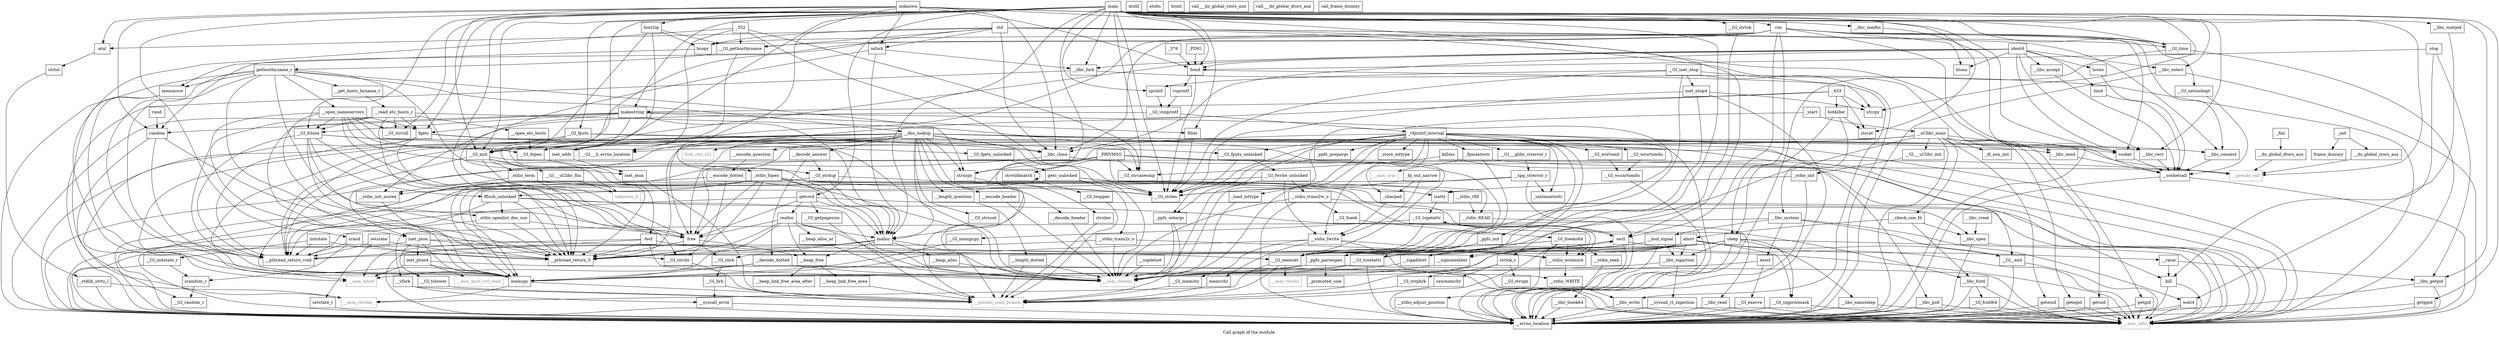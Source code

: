 digraph "Call graph of the module." {
  label="Call graph of the module.";
  node [shape=record];

  Node__ppfs_setargs [label="{_ppfs_setargs}"];
  Node___xpg_strerror_r [label="{__xpg_strerror_r}"];
  Node_bind [label="{bind}"];
  Node__promoted_size [label="{_promoted_size}"];
  Node_getppid [label="{getppid}"];
  Node_kill [label="{kill}"];
  Node_vsprintf [label="{vsprintf}"];
  Node_sprintf [label="{sprintf}"];
  Node___GI_vsnprintf [label="{__GI_vsnprintf}"];
  Node__stdio_fopen [label="{_stdio_fopen}"];
  Node___libc_select [label="{__libc_select}"];
  Node___GI_fwrite_unlocked [label="{__GI_fwrite_unlocked}"];
  Node__stdio_init [label="{_stdio_init}"];
  Node___stdio_init_mutex [label="{__stdio_init_mutex}"];
  Node_memcpy [label="{memcpy}"];
  Node__stdio_term [label="{_stdio_term}"];
  Node___stdio_wcommit [label="{__stdio_wcommit}"];
  Node___GI_memset [label="{__GI_memset}"];
  Node__charpad [label="{_charpad}"];
  Node_strcat [label="{strcat}"];
  Node_bcopy [label="{bcopy}"];
  Node__ppfs_parsespec [label="{_ppfs_parsespec}"];
  Node___GI_strcasecmp [label="{__GI_strcasecmp}"];
  Node_feof [label="{feof}"];
  Node___GI_strtok [label="{__GI_strtok}"];
  Node_fgets [label="{fgets}"];
  Node_isatty [label="{isatty}"];
  Node___GI_time [label="{__GI_time}"];
  Node___libc_waitpid [label="{__libc_waitpid}"];
  Node___GI_fputs [label="{__GI_fputs}"];
  Node___libc_write [label="{__libc_write}"];
  Node___GI_strcoll [label="{__GI_strcoll}"];
  Node__fp_out_narrow [label="{_fp_out_narrow}"];
  Node_strcpy [label="{strcpy}"];
  Node__vfprintf_internal [label="{_vfprintf_internal}"];
  Node___GI_strlen [label="{__GI_strlen}"];
  Node___GI_tcgetattr [label="{__GI_tcgetattr}"];
  Node__stdio_openlist_dec_use [label="{_stdio_openlist_dec_use}"];
  Node___GI_tcsetattr [label="{__GI_tcsetattr}"];
  Node_ntohl [label="{ntohl}"];
  Node_fflush_unlocked [label="{fflush_unlocked}"];
  Node___libc_connect [label="{__libc_connect}"];
  Node___GI_gethostbyname [label="{__GI_gethostbyname}"];
  Node___GI_toupper [label="{__GI_toupper}"];
  Node_gethostbyname_r [label="{gethostbyname_r}"];
  Node_strncpy [label="{strncpy}"];
  Node__ppfs_init [label="{_ppfs_init}"];
  Node_strnlen [label="{strnlen}"];
  Node_ntohs [label="{ntohs}"];
  Node_htonl [label="{htonl}"];
  Node___GI_fgets_unlocked [label="{__GI_fgets_unlocked}"];
  Node_htons [label="{htons}"];
  Node___GI_fputs_unlocked [label="{__GI_fputs_unlocked}"];
  Node___errno_location [label="{__errno_location}"];
  Node___GI_fclose [label="{__GI_fclose}"];
  Node___GI_fopen [label="{__GI_fopen}"];
  Node__ppfs_prepargs [label="{_ppfs_prepargs}"];
  Node___GI___glibc_strerror_r [label="{__GI___glibc_strerror_r}"];
  Node___vfork [label="{__vfork}"];
  Node_listen [label="{listen}"];
  Node___libc_recv [label="{__libc_recv}"];
  Node___libc_send [label="{__libc_send}"];
  Node___libc_sendto [label="{__libc_sendto}"];
  Node___GI_setsockopt [label="{__GI_setsockopt}"];
  Node_socket [label="{socket}"];
  Node_malloc [label="{malloc}"];
  Node___libc_accept [label="{__libc_accept}"];
  Node___stdio_trans2r_o [label="{__stdio_trans2r_o}"];
  Node___stdio_seek [label="{__stdio_seek}"];
  Node_rawmemchr [label="{rawmemchr}"];
  Node___GI_strncat [label="{__GI_strncat}"];
  Node___GI_strspn [label="{__GI_strspn}"];
  Node___GI_strdup [label="{__GI_strdup}"];
  Node_inet_pton4 [label="{inet_pton4}"];
  Node_inet_pton [label="{inet_pton}"];
  Node_inet_ntop4 [label="{inet_ntop4}"];
  Node___GI_inet_ntop [label="{__GI_inet_ntop}"];
  Node___encode_header [label="{__encode_header}"];
  Node___decode_header [label="{__decode_header}"];
  Node___encode_question [label="{__encode_question}"];
  Node___length_question [label="{__length_question}"];
  Node___decode_answer [label="{__decode_answer}"];
  Node___open_etc_hosts [label="{__open_etc_hosts}"];
  Node___read_etc_hosts_r [label="{__read_etc_hosts_r}"];
  Node___raise [label="{__raise}"];
  Node___libc_lseek64 [label="{__libc_lseek64}"];
  Node___libc_read [label="{__libc_read}"];
  Node___GI_tolower [label="{__GI_tolower}"];
  Node___GI_strchr [label="{__GI_strchr}"];
  Node___encode_dotted [label="{__encode_dotted}"];
  Node___decode_dotted [label="{__decode_dotted}"];
  Node___length_dotted [label="{__length_dotted}"];
  Node___do_global_ctors_aux [label="{__do_global_ctors_aux}"];
  Node_call___do_global_ctors_aux [label="{call___do_global_ctors_aux}"];
  Node__fini [label="{_fini}"];
  Node___asm_rlwinm [color="gray50", fontcolor="gray50", label="{__asm_rlwinm}"];
  Node___asm_rlwimi [color="gray50", fontcolor="gray50", label="{__asm_rlwimi}"];
  Node___asm_rlwinm_ [color="gray50", fontcolor="gray50", label="{__asm_rlwinm_}"];
  Node_llvm_ctlz_i32 [color="gray50", fontcolor="gray50", label="{llvm_ctlz_i32}"];
  Node___asm_mfcr [color="gray50", fontcolor="gray50", label="{__asm_mfcr}"];
  Node___asm_cror [color="gray50", fontcolor="gray50", label="{__asm_cror}"];
  Node___asm_mtcrf [color="gray50", fontcolor="gray50", label="{__asm_mtcrf}"];
  Node___asm_mcrf_cr0_read [color="gray50", fontcolor="gray50", label="{__asm_mcrf_cr0_read}"];
  Node_unknown_0 [color="gray50", fontcolor="gray50", label="{unknown_0}"];
  Node_free [label="{free}"];
  Node_realloc [label="{realloc}"];
  Node___heap_alloc [label="{__heap_alloc}"];
  Node___heap_alloc_at [label="{__heap_alloc_at}"];
  Node___heap_link_free_area [label="{__heap_link_free_area}"];
  Node___heap_link_free_area_after [label="{__heap_link_free_area_after}"];
  Node___heap_free [label="{__heap_free}"];
  Node_rand [label="{rand}"];
  Node_random [label="{random}"];
  Node_setstate [label="{setstate}"];
  Node_initstate [label="{initstate}"];
  Node_srand [label="{srand}"];
  Node_setstate_r [label="{setstate_r}"];
  Node___GI_random_r [label="{__GI_random_r}"];
  Node_srandom_r [label="{srandom_r}"];
  Node___GI_initstate_r [label="{__GI_initstate_r}"];
  Node___libc_system [label="{__libc_system}"];
  Node_atol [label="{atol}"];
  Node_strtol [label="{strtol}"];
  Node__stdlib_strto_l [label="{_stdlib_strto_l}"];
  Node___GI_exit [label="{__GI_exit}"];
  Node_execl [label="{execl}"];
  Node_sleep [label="{sleep}"];
  Node___GI___uClibc_fini [label="{__GI___uClibc_fini}"];
  Node___pthread_return_0 [label="{__pthread_return_0}"];
  Node___pthread_return_void [label="{__pthread_return_void}"];
  Node___check_one_fd [label="{__check_one_fd}"];
  Node___GI___uClibc_init [label="{__GI___uClibc_init}"];
  Node___uClibc_main [label="{__uClibc_main}"];
  Node___socketcall [label="{__socketcall}"];
  Node___libc_fcntl [label="{__libc_fcntl}"];
  Node___GI_fcntl64 [label="{__GI_fcntl64}"];
  Node___GI__exit [label="{__GI__exit}"];
  Node___GI_execve [label="{__GI_execve}"];
  Node_getegid [label="{getegid}"];
  Node_geteuid [label="{geteuid}"];
  Node_getgid [label="{getgid}"];
  Node_getuid [label="{getuid}"];
  Node___libc_nanosleep [label="{__libc_nanosleep}"];
  Node___libc_open [label="{__libc_open}"];
  Node___libc_creat [label="{__libc_creat}"];
  Node___GI_sbrk [label="{__GI_sbrk}"];
  Node___GI_sigprocmask [label="{__GI_sigprocmask}"];
  Node_wait4 [label="{wait4}"];
  Node___GI___h_errno_location [label="{__GI___h_errno_location}"];
  Node___GI_wcrtomb [label="{__GI_wcrtomb}"];
  Node___GI_wcsrtombs [label="{__GI_wcsrtombs}"];
  Node___GI_wcsnrtombs [label="{__GI_wcsnrtombs}"];
  Node___stdio_WRITE [label="{__stdio_WRITE}"];
  Node___stdio_fwrite [label="{__stdio_fwrite}"];
  Node___stdio_trans2w_o [label="{__stdio_trans2w_o}"];
  Node__load_inttype [label="{_load_inttype}"];
  Node__store_inttype [label="{_store_inttype}"];
  Node__uintmaxtostr [label="{_uintmaxtostr}"];
  Node__fpmaxtostr [label="{_fpmaxtostr}"];
  Node_getc_unlocked [label="{getc_unlocked}"];
  Node_memmove [label="{memmove}"];
  Node___GI_memchr [label="{__GI_memchr}"];
  Node___GI_mempcpy [label="{__GI_mempcpy}"];
  Node_memrchr [label="{memrchr}"];
  Node_strtok_r [label="{strtok_r}"];
  Node___GI_strpbrk [label="{__GI_strpbrk}"];
  Node_inet_aton [label="{inet_aton}"];
  Node___dns_lookup [label="{__dns_lookup}"];
  Node___open_nameservers [label="{__open_nameservers}"];
  Node___get_hosts_byname_r [label="{__get_hosts_byname_r}"];
  Node___libc_sigaction [label="{__libc_sigaction}"];
  Node___bsd_signal [label="{__bsd_signal}"];
  Node___sigismember [label="{__sigismember}"];
  Node___sigaddset [label="{__sigaddset}"];
  Node___sigdelset [label="{__sigdelset}"];
  Node_abort [label="{abort}"];
  Node__dl_aux_init [label="{_dl_aux_init}"];
  Node___syscall_error [label="{__syscall_error}"];
  Node___GI_brk [label="{__GI_brk}"];
  Node___syscall_rt_sigaction [label="{__syscall_rt_sigaction}"];
  Node___libc_poll [label="{__libc_poll}"];
  Node___GI_fseek [label="{__GI_fseek}"];
  Node___GI_fseeko64 [label="{__GI_fseeko64}"];
  Node___stdio_READ [label="{__stdio_READ}"];
  Node___stdio_adjust_position [label="{__stdio_adjust_position}"];
  Node___stdio_rfill [label="{__stdio_rfill}"];
  Node___pseudo_call [color="gray50", fontcolor="gray50", label="{__pseudo_call}"];
  Node___pseudo_cond_branch [color="gray50", fontcolor="gray50", label="{__pseudo_cond_branch}"];
  Node__init [label="{_init}"];
  Node___do_global_dtors_aux [label="{__do_global_dtors_aux}"];
  Node_call___do_global_dtors_aux [label="{call___do_global_dtors_aux}"];
  Node_frame_dummy [label="{frame_dummy}"];
  Node_call_frame_dummy [label="{call_frame_dummy}"];
  Node__start [label="{_start}"];
  Node_botkiller [label="{botkiller}"];
  Node_strwildmatch [label="{strwildmatch}"];
  Node_Send [label="{Send}"];
  Node_host2ip [label="{host2ip}"];
  Node_mfork [label="{mfork}"];
  Node_filter [label="{filter}"];
  Node_makestring [label="{makestring}"];
  Node_identd [label="{identd}"];
  Node_std [label="{std}"];
  Node_inet_addr [label="{inet_addr}"];
  Node_stop [label="{stop}"];
  Node_unknown [label="{unknown}"];
  Node_killsec [label="{killsec}"];
  Node__PRIVMSG [label="{_PRIVMSG}"];
  Node__376 [label="{_376}"];
  Node__PING [label="{_PING}"];
  Node__352 [label="{_352}"];
  Node__433 [label="{_433}"];
  Node_con [label="{con}"];
  Node_main [label="{main}"];
  Node_ioctl [label="{ioctl}"];
  Node___libc_close [label="{__libc_close}"];
  Node___libc_fork [label="{__libc_fork}"];
  Node_getcwd [label="{getcwd}"];
  Node___GI_getpagesize [label="{__GI_getpagesize}"];
  Node___libc_getpid [label="{__libc_getpid}"];
  Node__ppfs_setargs -> Node___asm_rlwinm;
  Node__ppfs_setargs -> Node___pseudo_cond_branch;
  Node___xpg_strerror_r -> Node_memcpy;
  Node___xpg_strerror_r -> Node___GI_strlen;
  Node___xpg_strerror_r -> Node___errno_location;
  Node___xpg_strerror_r -> Node__uintmaxtostr;
  Node_bind -> Node___socketcall;
  Node_getppid -> Node___errno_location;
  Node_getppid -> Node___asm_mfcr;
  Node_kill -> Node___errno_location;
  Node_kill -> Node___asm_mfcr;
  Node_vsprintf -> Node___GI_vsnprintf;
  Node_sprintf -> Node___GI_vsnprintf;
  Node___GI_vsnprintf -> Node___stdio_init_mutex;
  Node___GI_vsnprintf -> Node__vfprintf_internal;
  Node__stdio_fopen -> Node___stdio_init_mutex;
  Node__stdio_fopen -> Node_isatty;
  Node__stdio_fopen -> Node___errno_location;
  Node__stdio_fopen -> Node_malloc;
  Node__stdio_fopen -> Node___asm_rlwinm;
  Node__stdio_fopen -> Node_free;
  Node__stdio_fopen -> Node___pthread_return_0;
  Node__stdio_fopen -> Node___pthread_return_void;
  Node__stdio_fopen -> Node___libc_fcntl;
  Node__stdio_fopen -> Node___libc_open;
  Node___libc_select -> Node___errno_location;
  Node___libc_select -> Node___asm_mfcr;
  Node___GI_fwrite_unlocked -> Node___errno_location;
  Node___GI_fwrite_unlocked -> Node___asm_rlwinm;
  Node___GI_fwrite_unlocked -> Node___stdio_fwrite;
  Node___GI_fwrite_unlocked -> Node___stdio_trans2w_o;
  Node__stdio_init -> Node_isatty;
  Node__stdio_init -> Node___errno_location;
  Node___stdio_init_mutex -> Node_memcpy;
  Node_memcpy -> Node___asm_rlwinm_;
  Node_memcpy -> Node___pseudo_cond_branch;
  Node__stdio_term -> Node___stdio_init_mutex;
  Node__stdio_term -> Node___stdio_wcommit;
  Node__stdio_term -> Node___pthread_return_0;
  Node___stdio_wcommit -> Node___stdio_WRITE;
  Node___GI_memset -> Node___asm_rlwimi;
  Node___GI_memset -> Node___asm_rlwinm_;
  Node___GI_memset -> Node___pseudo_cond_branch;
  Node__charpad -> Node___stdio_fwrite;
  Node_bcopy -> Node_memmove;
  Node__ppfs_parsespec -> Node__promoted_size;
  Node__ppfs_parsespec -> Node_memcpy;
  Node__ppfs_parsespec -> Node___asm_rlwinm;
  Node__ppfs_parsespec -> Node___asm_mfcr;
  Node_feof -> Node___asm_rlwinm;
  Node_feof -> Node___asm_mfcr;
  Node_feof -> Node___asm_mtcrf;
  Node_feof -> Node___pthread_return_0;
  Node_feof -> Node___pthread_return_void;
  Node___GI_strtok -> Node_strtok_r;
  Node_fgets -> Node___GI_fgets_unlocked;
  Node_fgets -> Node___asm_mfcr;
  Node_fgets -> Node___asm_mtcrf;
  Node_fgets -> Node___pthread_return_0;
  Node_fgets -> Node___pthread_return_void;
  Node_isatty -> Node___GI_tcgetattr;
  Node___GI_time -> Node___errno_location;
  Node___GI_time -> Node___asm_mfcr;
  Node___libc_waitpid -> Node_wait4;
  Node___GI_fputs -> Node___GI_fputs_unlocked;
  Node___GI_fputs -> Node___asm_mfcr;
  Node___GI_fputs -> Node___asm_mtcrf;
  Node___GI_fputs -> Node___pthread_return_0;
  Node___GI_fputs -> Node___pthread_return_void;
  Node___libc_write -> Node___errno_location;
  Node___libc_write -> Node___asm_mfcr;
  Node__fp_out_narrow -> Node__charpad;
  Node__fp_out_narrow -> Node___GI_strlen;
  Node__fp_out_narrow -> Node___stdio_fwrite;
  Node__vfprintf_internal -> Node__ppfs_setargs;
  Node__vfprintf_internal -> Node__charpad;
  Node__vfprintf_internal -> Node__ppfs_parsespec;
  Node__vfprintf_internal -> Node___GI_strlen;
  Node__vfprintf_internal -> Node__ppfs_init;
  Node__vfprintf_internal -> Node_strnlen;
  Node__vfprintf_internal -> Node___GI_fputs_unlocked;
  Node__vfprintf_internal -> Node___errno_location;
  Node__vfprintf_internal -> Node__ppfs_prepargs;
  Node__vfprintf_internal -> Node___GI___glibc_strerror_r;
  Node__vfprintf_internal -> Node___asm_rlwinm;
  Node__vfprintf_internal -> Node___asm_mfcr;
  Node__vfprintf_internal -> Node___GI_wcrtomb;
  Node__vfprintf_internal -> Node___GI_wcsrtombs;
  Node__vfprintf_internal -> Node___stdio_fwrite;
  Node__vfprintf_internal -> Node__load_inttype;
  Node__vfprintf_internal -> Node__store_inttype;
  Node__vfprintf_internal -> Node__uintmaxtostr;
  Node__vfprintf_internal -> Node__fpmaxtostr;
  Node___GI_tcgetattr -> Node___GI_memset;
  Node___GI_tcgetattr -> Node___GI_mempcpy;
  Node___GI_tcgetattr -> Node_ioctl;
  Node__stdio_openlist_dec_use -> Node_free;
  Node__stdio_openlist_dec_use -> Node___pthread_return_0;
  Node__stdio_openlist_dec_use -> Node___pthread_return_void;
  Node___GI_tcsetattr -> Node_memcpy;
  Node___GI_tcsetattr -> Node___errno_location;
  Node___GI_tcsetattr -> Node___asm_rlwinm;
  Node___GI_tcsetattr -> Node_ioctl;
  Node_fflush_unlocked -> Node___stdio_wcommit;
  Node_fflush_unlocked -> Node__stdio_openlist_dec_use;
  Node_fflush_unlocked -> Node___asm_rlwinm;
  Node_fflush_unlocked -> Node___pthread_return_0;
  Node_fflush_unlocked -> Node___pthread_return_void;
  Node___libc_connect -> Node___socketcall;
  Node___GI_gethostbyname -> Node_gethostbyname_r;
  Node___GI_gethostbyname -> Node___GI___h_errno_location;
  Node___GI_toupper -> Node___pseudo_cond_branch;
  Node_gethostbyname_r -> Node_memcpy;
  Node_gethostbyname_r -> Node_strncpy;
  Node_gethostbyname_r -> Node___errno_location;
  Node_gethostbyname_r -> Node_free;
  Node_gethostbyname_r -> Node___pthread_return_0;
  Node_gethostbyname_r -> Node___pthread_return_void;
  Node_gethostbyname_r -> Node_memmove;
  Node_gethostbyname_r -> Node_inet_aton;
  Node_gethostbyname_r -> Node___dns_lookup;
  Node_gethostbyname_r -> Node___open_nameservers;
  Node_gethostbyname_r -> Node___get_hosts_byname_r;
  Node_strncpy -> Node___pseudo_cond_branch;
  Node__ppfs_init -> Node___GI_memset;
  Node__ppfs_init -> Node__ppfs_parsespec;
  Node_strnlen -> Node___pseudo_cond_branch;
  Node___GI_fgets_unlocked -> Node_getc_unlocked;
  Node___GI_fputs_unlocked -> Node___GI_fwrite_unlocked;
  Node___GI_fputs_unlocked -> Node___GI_strlen;
  Node___GI_fclose -> Node__stdio_openlist_dec_use;
  Node___GI_fclose -> Node_fflush_unlocked;
  Node___GI_fclose -> Node___asm_rlwinm;
  Node___GI_fclose -> Node_free;
  Node___GI_fclose -> Node___pthread_return_0;
  Node___GI_fclose -> Node___pthread_return_void;
  Node___GI_fclose -> Node___libc_close;
  Node___GI_fopen -> Node__stdio_fopen;
  Node__ppfs_prepargs -> Node__ppfs_setargs;
  Node___GI___glibc_strerror_r -> Node___xpg_strerror_r;
  Node___vfork -> Node___syscall_error;
  Node___vfork -> Node___pseudo_cond_branch;
  Node_listen -> Node___socketcall;
  Node___libc_recv -> Node___socketcall;
  Node___libc_send -> Node___socketcall;
  Node___libc_sendto -> Node___socketcall;
  Node___GI_setsockopt -> Node___socketcall;
  Node_socket -> Node___socketcall;
  Node_malloc -> Node___errno_location;
  Node_malloc -> Node___asm_rlwinm;
  Node_malloc -> Node___heap_alloc;
  Node_malloc -> Node___heap_free;
  Node_malloc -> Node___pthread_return_0;
  Node_malloc -> Node___GI_sbrk;
  Node___libc_accept -> Node___socketcall;
  Node___stdio_trans2r_o -> Node___stdio_wcommit;
  Node___stdio_trans2r_o -> Node___errno_location;
  Node___stdio_trans2r_o -> Node___asm_rlwinm;
  Node___stdio_seek -> Node___libc_lseek64;
  Node_rawmemchr -> Node___pseudo_cond_branch;
  Node___GI_strncat -> Node___pseudo_cond_branch;
  Node___GI_strdup -> Node_memcpy;
  Node___GI_strdup -> Node___GI_strlen;
  Node___GI_strdup -> Node_malloc;
  Node_inet_pton4 -> Node_memcpy;
  Node_inet_pton4 -> Node___asm_mfcr;
  Node_inet_pton4 -> Node___asm_mtcrf;
  Node_inet_pton4 -> Node___asm_mcrf_cr0_read;
  Node_inet_pton -> Node_memcpy;
  Node_inet_pton -> Node___GI_memset;
  Node_inet_pton -> Node___errno_location;
  Node_inet_pton -> Node_inet_pton4;
  Node_inet_pton -> Node___GI_tolower;
  Node_inet_pton -> Node___GI_strchr;
  Node_inet_ntop4 -> Node___GI_memset;
  Node_inet_ntop4 -> Node_strcpy;
  Node_inet_ntop4 -> Node___GI_strlen;
  Node_inet_ntop4 -> Node___errno_location;
  Node___GI_inet_ntop -> Node_sprintf;
  Node___GI_inet_ntop -> Node___GI_memset;
  Node___GI_inet_ntop -> Node_strcpy;
  Node___GI_inet_ntop -> Node___GI_strlen;
  Node___GI_inet_ntop -> Node___errno_location;
  Node___GI_inet_ntop -> Node_inet_ntop4;
  Node___encode_header -> Node___asm_rlwinm;
  Node___decode_header -> Node___asm_rlwinm;
  Node___encode_question -> Node___encode_dotted;
  Node___length_question -> Node___length_dotted;
  Node___decode_answer -> Node___GI_strdup;
  Node___decode_answer -> Node___decode_dotted;
  Node___open_etc_hosts -> Node___GI_fopen;
  Node___read_etc_hosts_r -> Node___GI_strcasecmp;
  Node___read_etc_hosts_r -> Node_fgets;
  Node___read_etc_hosts_r -> Node___GI_strcoll;
  Node___read_etc_hosts_r -> Node___errno_location;
  Node___read_etc_hosts_r -> Node___GI_fclose;
  Node___read_etc_hosts_r -> Node_inet_pton;
  Node___read_etc_hosts_r -> Node___open_etc_hosts;
  Node___read_etc_hosts_r -> Node___GI_strchr;
  Node___raise -> Node_kill;
  Node___raise -> Node___libc_getpid;
  Node___libc_lseek64 -> Node___errno_location;
  Node___libc_lseek64 -> Node___asm_mfcr;
  Node___libc_read -> Node___errno_location;
  Node___libc_read -> Node___asm_mfcr;
  Node___GI_tolower -> Node___pseudo_cond_branch;
  Node___GI_strchr -> Node___pseudo_cond_branch;
  Node___encode_dotted -> Node_memcpy;
  Node___encode_dotted -> Node___GI_strlen;
  Node___encode_dotted -> Node___GI_strchr;
  Node___decode_dotted -> Node_memcpy;
  Node___decode_dotted -> Node___asm_rlwinm;
  Node___decode_dotted -> Node___asm_mfcr;
  Node___decode_dotted -> Node___asm_mtcrf;
  Node___length_dotted -> Node___asm_rlwinm;
  Node___length_dotted -> Node___pseudo_cond_branch;
  Node___do_global_ctors_aux -> Node___pseudo_call;
  Node__fini -> Node___do_global_dtors_aux;
  Node_free -> Node___heap_free;
  Node_free -> Node___pthread_return_0;
  Node_free -> Node___GI_sbrk;
  Node_realloc -> Node_memcpy;
  Node_realloc -> Node_malloc;
  Node_realloc -> Node___asm_rlwinm;
  Node_realloc -> Node_free;
  Node_realloc -> Node___heap_alloc_at;
  Node_realloc -> Node___heap_free;
  Node_realloc -> Node___pthread_return_0;
  Node___heap_alloc -> Node___asm_rlwinm;
  Node___heap_alloc_at -> Node___asm_rlwinm;
  Node___heap_link_free_area -> Node___pseudo_cond_branch;
  Node___heap_free -> Node___heap_link_free_area;
  Node___heap_free -> Node___heap_link_free_area_after;
  Node_rand -> Node_random;
  Node_random -> Node___GI_random_r;
  Node_random -> Node___pthread_return_0;
  Node_random -> Node___pthread_return_void;
  Node_setstate -> Node_setstate_r;
  Node_setstate -> Node___pthread_return_0;
  Node_setstate -> Node___pthread_return_void;
  Node_initstate -> Node___GI_initstate_r;
  Node_initstate -> Node___pthread_return_0;
  Node_initstate -> Node___pthread_return_void;
  Node_srand -> Node_srandom_r;
  Node_srand -> Node___pthread_return_0;
  Node_srand -> Node___pthread_return_void;
  Node_setstate_r -> Node___errno_location;
  Node_srandom_r -> Node___GI_random_r;
  Node___GI_initstate_r -> Node___errno_location;
  Node___GI_initstate_r -> Node_srandom_r;
  Node___libc_system -> Node___vfork;
  Node___libc_system -> Node_execl;
  Node___libc_system -> Node___GI__exit;
  Node___libc_system -> Node_wait4;
  Node___libc_system -> Node___bsd_signal;
  Node_atol -> Node_strtol;
  Node_strtol -> Node__stdlib_strto_l;
  Node__stdlib_strto_l -> Node___errno_location;
  Node__stdlib_strto_l -> Node___asm_rlwinm_;
  Node___GI_exit -> Node__stdio_term;
  Node___GI_exit -> Node_unknown_0;
  Node___GI_exit -> Node___GI___uClibc_fini;
  Node___GI_exit -> Node___pthread_return_0;
  Node___GI_exit -> Node___pthread_return_void;
  Node___GI_exit -> Node___GI__exit;
  Node_execl -> Node___asm_rlwinm;
  Node_execl -> Node___GI_execve;
  Node_sleep -> Node___errno_location;
  Node_sleep -> Node___asm_rlwinm;
  Node_sleep -> Node___asm_mfcr;
  Node_sleep -> Node___libc_nanosleep;
  Node_sleep -> Node___GI_sigprocmask;
  Node_sleep -> Node___libc_sigaction;
  Node_sleep -> Node___sigismember;
  Node_sleep -> Node___sigaddset;
  Node___GI___uClibc_fini -> Node_unknown_0;
  Node___check_one_fd -> Node___libc_fcntl;
  Node___check_one_fd -> Node___libc_open;
  Node___check_one_fd -> Node_abort;
  Node___GI___uClibc_init -> Node__stdio_init;
  Node___uClibc_main -> Node_memcpy;
  Node___uClibc_main -> Node___GI_memset;
  Node___uClibc_main -> Node___errno_location;
  Node___uClibc_main -> Node___GI_exit;
  Node___uClibc_main -> Node___check_one_fd;
  Node___uClibc_main -> Node___GI___uClibc_init;
  Node___uClibc_main -> Node_getegid;
  Node___uClibc_main -> Node_geteuid;
  Node___uClibc_main -> Node_getgid;
  Node___uClibc_main -> Node_getuid;
  Node___uClibc_main -> Node___GI___h_errno_location;
  Node___uClibc_main -> Node__dl_aux_init;
  Node___uClibc_main -> Node___pseudo_call;
  Node___socketcall -> Node___errno_location;
  Node___socketcall -> Node___asm_mfcr;
  Node___libc_fcntl -> Node___errno_location;
  Node___libc_fcntl -> Node___asm_mfcr;
  Node___libc_fcntl -> Node___GI_fcntl64;
  Node___GI_fcntl64 -> Node___errno_location;
  Node___GI_fcntl64 -> Node___asm_mfcr;
  Node___GI__exit -> Node___errno_location;
  Node___GI__exit -> Node___asm_mfcr;
  Node___GI_execve -> Node___errno_location;
  Node___GI_execve -> Node___asm_mfcr;
  Node_getegid -> Node___errno_location;
  Node_getegid -> Node___asm_mfcr;
  Node_geteuid -> Node___errno_location;
  Node_geteuid -> Node___asm_mfcr;
  Node_getgid -> Node___errno_location;
  Node_getgid -> Node___asm_mfcr;
  Node_getuid -> Node___errno_location;
  Node_getuid -> Node___asm_mfcr;
  Node___libc_nanosleep -> Node___errno_location;
  Node___libc_nanosleep -> Node___asm_mfcr;
  Node___libc_open -> Node___errno_location;
  Node___libc_open -> Node___asm_mfcr;
  Node___libc_creat -> Node___libc_open;
  Node___GI_sbrk -> Node___GI_brk;
  Node___GI_sigprocmask -> Node___errno_location;
  Node___GI_sigprocmask -> Node___asm_mfcr;
  Node_wait4 -> Node___errno_location;
  Node_wait4 -> Node___asm_mfcr;
  Node___GI_wcrtomb -> Node___GI_wcsnrtombs;
  Node___GI_wcsrtombs -> Node___GI_wcsnrtombs;
  Node___GI_wcsnrtombs -> Node___errno_location;
  Node___stdio_WRITE -> Node___libc_write;
  Node___stdio_fwrite -> Node_memcpy;
  Node___stdio_fwrite -> Node___stdio_wcommit;
  Node___stdio_fwrite -> Node___stdio_WRITE;
  Node___stdio_fwrite -> Node___GI_memchr;
  Node___stdio_fwrite -> Node_memrchr;
  Node___stdio_trans2w_o -> Node___errno_location;
  Node___stdio_trans2w_o -> Node___asm_rlwinm;
  Node___stdio_trans2w_o -> Node___asm_mfcr;
  Node___stdio_trans2w_o -> Node___GI_fseek;
  Node__load_inttype -> Node___asm_rlwinm;
  Node__fpmaxtostr -> Node___GI_memset;
  Node__fpmaxtostr -> Node___asm_cror;
  Node__fpmaxtostr -> Node___pseudo_call;
  Node_getc_unlocked -> Node_fflush_unlocked;
  Node_getc_unlocked -> Node___stdio_trans2r_o;
  Node_getc_unlocked -> Node___asm_rlwinm;
  Node_getc_unlocked -> Node___stdio_READ;
  Node_getc_unlocked -> Node___stdio_rfill;
  Node_memmove -> Node_memcpy;
  Node_memmove -> Node___asm_rlwinm_;
  Node___GI_memchr -> Node___pseudo_cond_branch;
  Node___GI_mempcpy -> Node_memcpy;
  Node_memrchr -> Node___pseudo_cond_branch;
  Node_strtok_r -> Node_rawmemchr;
  Node_strtok_r -> Node___GI_strspn;
  Node_strtok_r -> Node___GI_strpbrk;
  Node___GI_strpbrk -> Node___pseudo_cond_branch;
  Node_inet_aton -> Node___pseudo_cond_branch;
  Node___dns_lookup -> Node_memcpy;
  Node___dns_lookup -> Node___GI_memset;
  Node___dns_lookup -> Node___GI_strlen;
  Node___dns_lookup -> Node___libc_connect;
  Node___dns_lookup -> Node_strncpy;
  Node___dns_lookup -> Node___errno_location;
  Node___dns_lookup -> Node___libc_recv;
  Node___dns_lookup -> Node___libc_send;
  Node___dns_lookup -> Node_socket;
  Node___dns_lookup -> Node_malloc;
  Node___dns_lookup -> Node___GI_strncat;
  Node___dns_lookup -> Node_inet_pton;
  Node___dns_lookup -> Node___encode_header;
  Node___dns_lookup -> Node___decode_header;
  Node___dns_lookup -> Node___encode_question;
  Node___dns_lookup -> Node___length_question;
  Node___dns_lookup -> Node___decode_answer;
  Node___dns_lookup -> Node_llvm_ctlz_i32;
  Node___dns_lookup -> Node_free;
  Node___dns_lookup -> Node___pthread_return_0;
  Node___dns_lookup -> Node___pthread_return_void;
  Node___dns_lookup -> Node___GI___h_errno_location;
  Node___dns_lookup -> Node___libc_poll;
  Node___dns_lookup -> Node_inet_addr;
  Node___dns_lookup -> Node___libc_close;
  Node___open_nameservers -> Node_fgets;
  Node___open_nameservers -> Node___GI_strcoll;
  Node___open_nameservers -> Node___GI_fclose;
  Node___open_nameservers -> Node___GI_fopen;
  Node___open_nameservers -> Node___GI_strdup;
  Node___open_nameservers -> Node_free;
  Node___open_nameservers -> Node___pthread_return_0;
  Node___open_nameservers -> Node___pthread_return_void;
  Node___open_nameservers -> Node___GI___h_errno_location;
  Node___get_hosts_byname_r -> Node___read_etc_hosts_r;
  Node___libc_sigaction -> Node_memcpy;
  Node___libc_sigaction -> Node___syscall_rt_sigaction;
  Node___bsd_signal -> Node___errno_location;
  Node___bsd_signal -> Node___libc_sigaction;
  Node___bsd_signal -> Node___sigismember;
  Node___bsd_signal -> Node___sigaddset;
  Node___sigismember -> Node___asm_rlwinm;
  Node___sigaddset -> Node___asm_rlwinm;
  Node___sigdelset -> Node___asm_rlwinm;
  Node_abort -> Node___GI_memset;
  Node_abort -> Node___raise;
  Node_abort -> Node___pthread_return_0;
  Node_abort -> Node___GI__exit;
  Node_abort -> Node___GI_sigprocmask;
  Node_abort -> Node___libc_sigaction;
  Node_abort -> Node___sigaddset;
  Node_abort -> Node___pseudo_cond_branch;
  Node___syscall_error -> Node___errno_location;
  Node___GI_brk -> Node___syscall_error;
  Node___GI_brk -> Node___pseudo_cond_branch;
  Node___syscall_rt_sigaction -> Node___errno_location;
  Node___syscall_rt_sigaction -> Node___asm_mfcr;
  Node___libc_poll -> Node___errno_location;
  Node___libc_poll -> Node___asm_mfcr;
  Node___GI_fseek -> Node___GI_fseeko64;
  Node___GI_fseeko64 -> Node___stdio_wcommit;
  Node___GI_fseeko64 -> Node___errno_location;
  Node___GI_fseeko64 -> Node___stdio_seek;
  Node___GI_fseeko64 -> Node___pthread_return_0;
  Node___GI_fseeko64 -> Node___pthread_return_void;
  Node___GI_fseeko64 -> Node___stdio_adjust_position;
  Node___stdio_READ -> Node___libc_read;
  Node___stdio_adjust_position -> Node___errno_location;
  Node___stdio_rfill -> Node___stdio_READ;
  Node__init -> Node___do_global_ctors_aux;
  Node__init -> Node_frame_dummy;
  Node___do_global_dtors_aux -> Node___pseudo_call;
  Node__start -> Node___asm_rlwinm;
  Node__start -> Node___uClibc_main;
  Node_botkiller -> Node_strcat;
  Node_botkiller -> Node___libc_system;
  Node_botkiller -> Node_sleep;
  Node_strwildmatch -> Node___GI_toupper;
  Node_strwildmatch -> Node_strwildmatch;
  Node_Send -> Node_vsprintf;
  Node_Send -> Node___libc_write;
  Node_Send -> Node___GI_strlen;
  Node_host2ip -> Node_bcopy;
  Node_host2ip -> Node___GI_gethostbyname;
  Node_host2ip -> Node___GI_exit;
  Node_host2ip -> Node_inet_addr;
  Node_mfork -> Node_malloc;
  Node_mfork -> Node_free;
  Node_mfork -> Node___libc_fork;
  Node_filter -> Node___GI_strlen;
  Node_makestring -> Node_memcpy;
  Node_makestring -> Node___GI_memset;
  Node_makestring -> Node_fgets;
  Node_makestring -> Node___GI_fclose;
  Node_makestring -> Node___GI_fopen;
  Node_makestring -> Node_malloc;
  Node_makestring -> Node_random;
  Node_makestring -> Node_filter;
  Node_identd -> Node_bind;
  Node_identd -> Node___libc_select;
  Node_identd -> Node_htons;
  Node_identd -> Node_listen;
  Node_identd -> Node___libc_recv;
  Node_identd -> Node_socket;
  Node_identd -> Node___libc_accept;
  Node_identd -> Node___GI_exit;
  Node_identd -> Node_Send;
  Node_identd -> Node___libc_close;
  Node_identd -> Node___libc_fork;
  Node_std -> Node_bcopy;
  Node_std -> Node___GI_time;
  Node_std -> Node___libc_connect;
  Node_std -> Node___GI_gethostbyname;
  Node_std -> Node___libc_send;
  Node_std -> Node_socket;
  Node_std -> Node_atol;
  Node_std -> Node___GI_exit;
  Node_std -> Node_mfork;
  Node_std -> Node___libc_close;
  Node_inet_addr -> Node_inet_aton;
  Node_stop -> Node_kill;
  Node_stop -> Node_Send;
  Node_stop -> Node___libc_getpid;
  Node_unknown -> Node___GI_time;
  Node_unknown -> Node___libc_sendto;
  Node_unknown -> Node_socket;
  Node_unknown -> Node_malloc;
  Node_unknown -> Node_random;
  Node_unknown -> Node_atol;
  Node_unknown -> Node___GI_exit;
  Node_unknown -> Node_Send;
  Node_unknown -> Node_host2ip;
  Node_unknown -> Node_mfork;
  Node_unknown -> Node_ioctl;
  Node_unknown -> Node___libc_close;
  Node_killsec -> Node_kill;
  Node_killsec -> Node___GI_strcasecmp;
  Node__PRIVMSG -> Node___GI_memset;
  Node__PRIVMSG -> Node___GI_strcasecmp;
  Node__PRIVMSG -> Node___GI_strlen;
  Node__PRIVMSG -> Node_strncpy;
  Node__PRIVMSG -> Node_malloc;
  Node__PRIVMSG -> Node_free;
  Node__PRIVMSG -> Node___pseudo_call;
  Node__PRIVMSG -> Node_strwildmatch;
  Node__376 -> Node_Send;
  Node__PING -> Node_Send;
  Node__352 -> Node_memcpy;
  Node__352 -> Node___GI_strcasecmp;
  Node__352 -> Node___GI_strlen;
  Node__352 -> Node___GI_gethostbyname;
  Node__352 -> Node_inet_addr;
  Node__433 -> Node_strcat;
  Node__433 -> Node_strcpy;
  Node__433 -> Node_free;
  Node__433 -> Node_botkiller;
  Node__433 -> Node_makestring;
  Node_con -> Node_bcopy;
  Node_con -> Node___GI_time;
  Node_con -> Node___libc_connect;
  Node_con -> Node___GI_gethostbyname;
  Node_con -> Node_htons;
  Node_con -> Node___errno_location;
  Node_con -> Node___GI_setsockopt;
  Node_con -> Node_socket;
  Node_con -> Node_random;
  Node_con -> Node_sleep;
  Node_con -> Node_inet_addr;
  Node_con -> Node_ioctl;
  Node_con -> Node___libc_close;
  Node_main -> Node_getppid;
  Node_main -> Node_sprintf;
  Node_main -> Node___libc_select;
  Node_main -> Node___GI_memset;
  Node_main -> Node_strcat;
  Node_main -> Node___GI_strcasecmp;
  Node_main -> Node_feof;
  Node_main -> Node___GI_strtok;
  Node_main -> Node_fgets;
  Node_main -> Node___GI_time;
  Node_main -> Node___libc_waitpid;
  Node_main -> Node___GI_fputs;
  Node_main -> Node___GI_strcoll;
  Node_main -> Node_strcpy;
  Node_main -> Node___GI_strlen;
  Node_main -> Node_strncpy;
  Node_main -> Node___GI_fclose;
  Node_main -> Node___GI_fopen;
  Node_main -> Node___libc_recv;
  Node_main -> Node_malloc;
  Node_main -> Node_free;
  Node_main -> Node_srand;
  Node_main -> Node___GI_exit;
  Node_main -> Node___pseudo_call;
  Node_main -> Node_Send;
  Node_main -> Node_filter;
  Node_main -> Node_makestring;
  Node_main -> Node_con;
  Node_main -> Node___libc_fork;
  Node_main -> Node_getcwd;
  Node_main -> Node___libc_getpid;
  Node_ioctl -> Node___GI_tcgetattr;
  Node_ioctl -> Node___GI_tcsetattr;
  Node_ioctl -> Node___errno_location;
  Node_ioctl -> Node___asm_mfcr;
  Node___libc_close -> Node___errno_location;
  Node___libc_close -> Node___asm_mfcr;
  Node___libc_fork -> Node___errno_location;
  Node___libc_fork -> Node___asm_mfcr;
  Node_getcwd -> Node___errno_location;
  Node_getcwd -> Node_malloc;
  Node_getcwd -> Node___asm_mfcr;
  Node_getcwd -> Node_free;
  Node_getcwd -> Node_realloc;
  Node_getcwd -> Node___GI_getpagesize;
  Node___GI_getpagesize -> Node___pseudo_cond_branch;
  Node___libc_getpid -> Node___errno_location;
  Node___libc_getpid -> Node___asm_mfcr;
}
